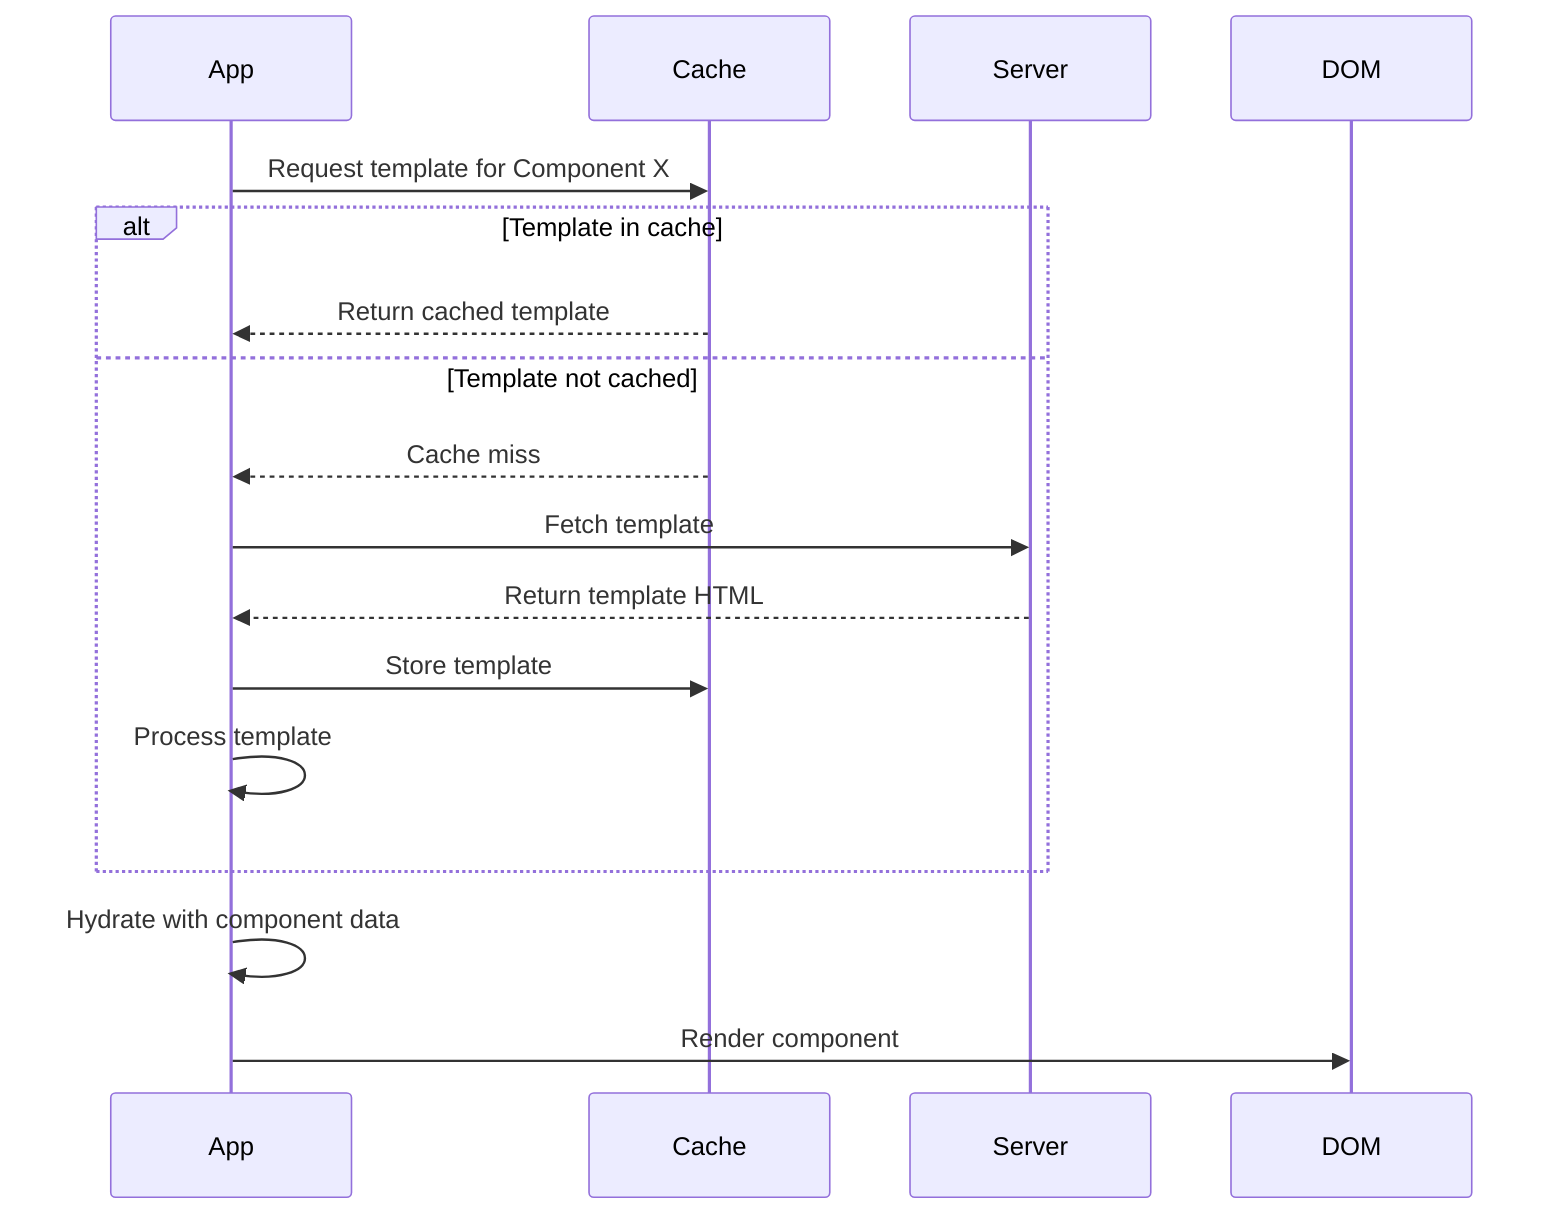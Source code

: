 sequenceDiagram
    participant App
    participant Cache
    participant Server
    
    App->>Cache: Request template for Component X
    
    alt Template in cache
        Cache-->>App: Return cached template
    else Template not cached
        Cache-->>App: Cache miss
        App->>Server: Fetch template
        Server-->>App: Return template HTML
        App->>Cache: Store template
        App->>App: Process template
    end
    
    App->>App: Hydrate with component data
    App->>DOM: Render component